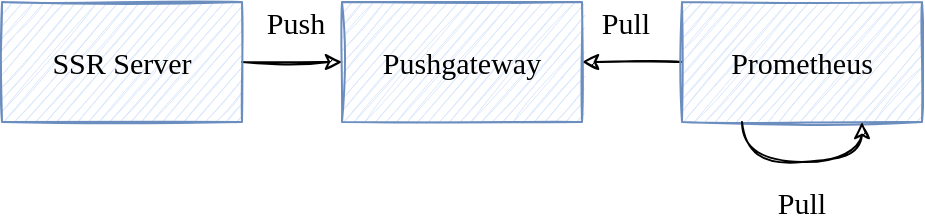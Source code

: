 <mxfile version="14.4.2" type="device" pages="2"><diagram id="pyDM7EmOBmW1xpl36uV1" name="第 1 页"><mxGraphModel dx="1106" dy="915" grid="1" gridSize="10" guides="1" tooltips="1" connect="1" arrows="1" fold="1" page="1" pageScale="1" pageWidth="827" pageHeight="1169" math="0" shadow="0"><root><mxCell id="0"/><mxCell id="1" parent="0"/><mxCell id="0T_cATpgUnyEyvzupjRl-3" style="edgeStyle=orthogonalEdgeStyle;rounded=0;orthogonalLoop=1;jettySize=auto;html=1;entryX=1;entryY=0.5;entryDx=0;entryDy=0;fontFamily=Comic Sans MS;fontSize=15;sketch=1;" edge="1" parent="1" source="0T_cATpgUnyEyvzupjRl-1" target="0T_cATpgUnyEyvzupjRl-2"><mxGeometry relative="1" as="geometry"/></mxCell><mxCell id="0T_cATpgUnyEyvzupjRl-1" value="Prometheus" style="rounded=0;whiteSpace=wrap;html=1;fillColor=#dae8fc;strokeColor=#6c8ebf;fontSize=15;fontFamily=Comic Sans MS;sketch=1;" vertex="1" parent="1"><mxGeometry x="350" y="350" width="120" height="60" as="geometry"/></mxCell><mxCell id="0T_cATpgUnyEyvzupjRl-2" value="Pushgateway" style="rounded=0;whiteSpace=wrap;html=1;fillColor=#dae8fc;strokeColor=#6c8ebf;fontSize=15;fontFamily=Comic Sans MS;sketch=1;" vertex="1" parent="1"><mxGeometry x="180" y="350" width="120" height="60" as="geometry"/></mxCell><mxCell id="0T_cATpgUnyEyvzupjRl-5" style="edgeStyle=orthogonalEdgeStyle;rounded=0;orthogonalLoop=1;jettySize=auto;html=1;exitX=1;exitY=0.5;exitDx=0;exitDy=0;entryX=0;entryY=0.5;entryDx=0;entryDy=0;fontFamily=Comic Sans MS;fontSize=15;sketch=1;" edge="1" parent="1" source="0T_cATpgUnyEyvzupjRl-4" target="0T_cATpgUnyEyvzupjRl-2"><mxGeometry relative="1" as="geometry"/></mxCell><mxCell id="0T_cATpgUnyEyvzupjRl-4" value="SSR Server" style="rounded=0;whiteSpace=wrap;html=1;fontFamily=Comic Sans MS;fontSize=15;fillColor=#dae8fc;strokeColor=#6c8ebf;sketch=1;" vertex="1" parent="1"><mxGeometry x="10" y="350" width="120" height="60" as="geometry"/></mxCell><mxCell id="0T_cATpgUnyEyvzupjRl-6" value="Push" style="text;html=1;strokeColor=none;fillColor=none;align=center;verticalAlign=middle;whiteSpace=wrap;rounded=0;fontFamily=Comic Sans MS;fontSize=15;" vertex="1" parent="1"><mxGeometry x="137" y="350" width="40" height="20" as="geometry"/></mxCell><mxCell id="0T_cATpgUnyEyvzupjRl-7" value="Pull" style="text;html=1;strokeColor=none;fillColor=none;align=center;verticalAlign=middle;whiteSpace=wrap;rounded=0;fontFamily=Comic Sans MS;fontSize=15;" vertex="1" parent="1"><mxGeometry x="302" y="350" width="40" height="20" as="geometry"/></mxCell><mxCell id="0T_cATpgUnyEyvzupjRl-8" style="edgeStyle=orthogonalEdgeStyle;sketch=1;orthogonalLoop=1;jettySize=auto;html=1;exitX=0.25;exitY=1;exitDx=0;exitDy=0;entryX=0.75;entryY=1;entryDx=0;entryDy=0;fontFamily=Comic Sans MS;fontSize=15;curved=1;" edge="1" parent="1" source="0T_cATpgUnyEyvzupjRl-1" target="0T_cATpgUnyEyvzupjRl-1"><mxGeometry relative="1" as="geometry"/></mxCell><mxCell id="0T_cATpgUnyEyvzupjRl-9" value="Pull" style="text;html=1;strokeColor=none;fillColor=none;align=center;verticalAlign=middle;whiteSpace=wrap;rounded=0;fontFamily=Comic Sans MS;fontSize=15;" vertex="1" parent="1"><mxGeometry x="390" y="440" width="40" height="20" as="geometry"/></mxCell></root></mxGraphModel></diagram><diagram id="ie8hWUlUBjDqgHt5UqOb" name="第 2 页"><mxGraphModel dx="1106" dy="915" grid="1" gridSize="10" guides="1" tooltips="1" connect="1" arrows="1" fold="1" page="1" pageScale="1" pageWidth="827" pageHeight="1169" math="0" shadow="0"><root><mxCell id="gFbLOUutvzeS38tH0obh-0"/><mxCell id="gFbLOUutvzeS38tH0obh-1" parent="gFbLOUutvzeS38tH0obh-0"/><mxCell id="gFbLOUutvzeS38tH0obh-2" value="" style="endArrow=classic;html=1;fontFamily=Comic Sans MS;fontSize=15;startArrow=none;startFill=0;endFill=1;sketch=1;" edge="1" parent="gFbLOUutvzeS38tH0obh-1"><mxGeometry width="50" height="50" relative="1" as="geometry"><mxPoint x="390" y="490" as="sourcePoint"/><mxPoint x="690" y="490" as="targetPoint"/></mxGeometry></mxCell><mxCell id="gFbLOUutvzeS38tH0obh-3" value="" style="endArrow=classic;html=1;fontFamily=Comic Sans MS;fontSize=15;startArrow=none;startFill=0;endFill=1;sketch=1;" edge="1" parent="gFbLOUutvzeS38tH0obh-1"><mxGeometry width="50" height="50" relative="1" as="geometry"><mxPoint x="390" y="490" as="sourcePoint"/><mxPoint x="390" y="180" as="targetPoint"/></mxGeometry></mxCell><mxCell id="gFbLOUutvzeS38tH0obh-4" value="" style="endArrow=none;html=1;fontFamily=Comic Sans MS;fontSize=15;sketch=1;" edge="1" parent="gFbLOUutvzeS38tH0obh-1"><mxGeometry width="50" height="50" relative="1" as="geometry"><mxPoint x="490" y="490" as="sourcePoint"/><mxPoint x="490" y="480" as="targetPoint"/></mxGeometry></mxCell><mxCell id="gFbLOUutvzeS38tH0obh-5" value="" style="endArrow=none;html=1;fontFamily=Comic Sans MS;fontSize=15;sketch=1;" edge="1" parent="gFbLOUutvzeS38tH0obh-1"><mxGeometry width="50" height="50" relative="1" as="geometry"><mxPoint x="590" y="490" as="sourcePoint"/><mxPoint x="590" y="480" as="targetPoint"/></mxGeometry></mxCell><mxCell id="gFbLOUutvzeS38tH0obh-6" value="5" style="text;html=1;strokeColor=none;fillColor=none;align=center;verticalAlign=middle;whiteSpace=wrap;rounded=0;fontFamily=Comic Sans MS;fontSize=15;sketch=1;" vertex="1" parent="gFbLOUutvzeS38tH0obh-1"><mxGeometry x="470" y="490" width="40" height="20" as="geometry"/></mxCell><mxCell id="gFbLOUutvzeS38tH0obh-7" value="10" style="text;html=1;strokeColor=none;fillColor=none;align=center;verticalAlign=middle;whiteSpace=wrap;rounded=0;fontFamily=Comic Sans MS;fontSize=15;sketch=1;" vertex="1" parent="gFbLOUutvzeS38tH0obh-1"><mxGeometry x="570" y="490" width="40" height="20" as="geometry"/></mxCell><mxCell id="gFbLOUutvzeS38tH0obh-8" value="" style="endArrow=none;html=1;fontFamily=Comic Sans MS;fontSize=15;sketch=1;" edge="1" parent="gFbLOUutvzeS38tH0obh-1"><mxGeometry width="50" height="50" relative="1" as="geometry"><mxPoint x="400" y="430" as="sourcePoint"/><mxPoint x="390" y="430" as="targetPoint"/></mxGeometry></mxCell><mxCell id="gFbLOUutvzeS38tH0obh-9" value="1" style="text;html=1;strokeColor=none;fillColor=none;align=center;verticalAlign=middle;whiteSpace=wrap;rounded=0;fontFamily=Comic Sans MS;fontSize=15;sketch=1;" vertex="1" parent="gFbLOUutvzeS38tH0obh-1"><mxGeometry x="350" y="420" width="40" height="20" as="geometry"/></mxCell><mxCell id="gFbLOUutvzeS38tH0obh-10" value="" style="endArrow=none;html=1;fontFamily=Comic Sans MS;fontSize=15;sketch=1;" edge="1" parent="gFbLOUutvzeS38tH0obh-1"><mxGeometry width="50" height="50" relative="1" as="geometry"><mxPoint x="400" y="370" as="sourcePoint"/><mxPoint x="390" y="370" as="targetPoint"/><Array as="points"><mxPoint x="390" y="370"/></Array></mxGeometry></mxCell><mxCell id="gFbLOUutvzeS38tH0obh-11" value="2" style="text;html=1;strokeColor=none;fillColor=none;align=center;verticalAlign=middle;whiteSpace=wrap;rounded=0;fontFamily=Comic Sans MS;fontSize=15;sketch=1;" vertex="1" parent="gFbLOUutvzeS38tH0obh-1"><mxGeometry x="350" y="360" width="40" height="20" as="geometry"/></mxCell><mxCell id="gFbLOUutvzeS38tH0obh-12" value="" style="endArrow=none;html=1;fontFamily=Comic Sans MS;fontSize=15;sketch=1;" edge="1" parent="gFbLOUutvzeS38tH0obh-1" source="gFbLOUutvzeS38tH0obh-13"><mxGeometry width="50" height="50" relative="1" as="geometry"><mxPoint x="490" y="430" as="sourcePoint"/><mxPoint x="590" y="370" as="targetPoint"/></mxGeometry></mxCell><mxCell id="gFbLOUutvzeS38tH0obh-13" value="" style="ellipse;whiteSpace=wrap;html=1;aspect=fixed;fontFamily=Comic Sans MS;fontSize=15;fillColor=#f8cecc;strokeColor=#b85450;" vertex="1" parent="gFbLOUutvzeS38tH0obh-1"><mxGeometry x="560" y="380" width="10" height="10" as="geometry"/></mxCell><mxCell id="gFbLOUutvzeS38tH0obh-14" value="" style="endArrow=none;html=1;fontFamily=Comic Sans MS;fontSize=15;sketch=1;" edge="1" parent="gFbLOUutvzeS38tH0obh-1" target="gFbLOUutvzeS38tH0obh-13"><mxGeometry width="50" height="50" relative="1" as="geometry"><mxPoint x="490" y="430" as="sourcePoint"/><mxPoint x="590" y="370" as="targetPoint"/></mxGeometry></mxCell><mxCell id="gFbLOUutvzeS38tH0obh-15" value="(x, 1.8)" style="text;html=1;strokeColor=none;fillColor=none;align=center;verticalAlign=middle;whiteSpace=wrap;rounded=0;fontFamily=Comic Sans MS;fontSize=15;" vertex="1" parent="gFbLOUutvzeS38tH0obh-1"><mxGeometry x="570" y="380" width="70" height="20" as="geometry"/></mxCell><mxCell id="gFbLOUutvzeS38tH0obh-16" value="(x - 5) / (1.8 - 1) = (10 - 5) / (2 - 1)" style="text;html=1;strokeColor=none;fillColor=none;align=center;verticalAlign=middle;whiteSpace=wrap;rounded=0;fontFamily=Comic Sans MS;fontSize=15;" vertex="1" parent="gFbLOUutvzeS38tH0obh-1"><mxGeometry x="380" y="220" width="460" height="20" as="geometry"/></mxCell><mxCell id="gFbLOUutvzeS38tH0obh-17" value="&lt;span style=&quot;font-weight: normal&quot;&gt;=&amp;gt; x = 9&lt;/span&gt;" style="text;html=1;strokeColor=none;fillColor=none;align=center;verticalAlign=middle;whiteSpace=wrap;rounded=0;fontFamily=Comic Sans MS;fontSize=15;fontStyle=1" vertex="1" parent="gFbLOUutvzeS38tH0obh-1"><mxGeometry x="475" y="260" width="95" height="20" as="geometry"/></mxCell></root></mxGraphModel></diagram></mxfile>